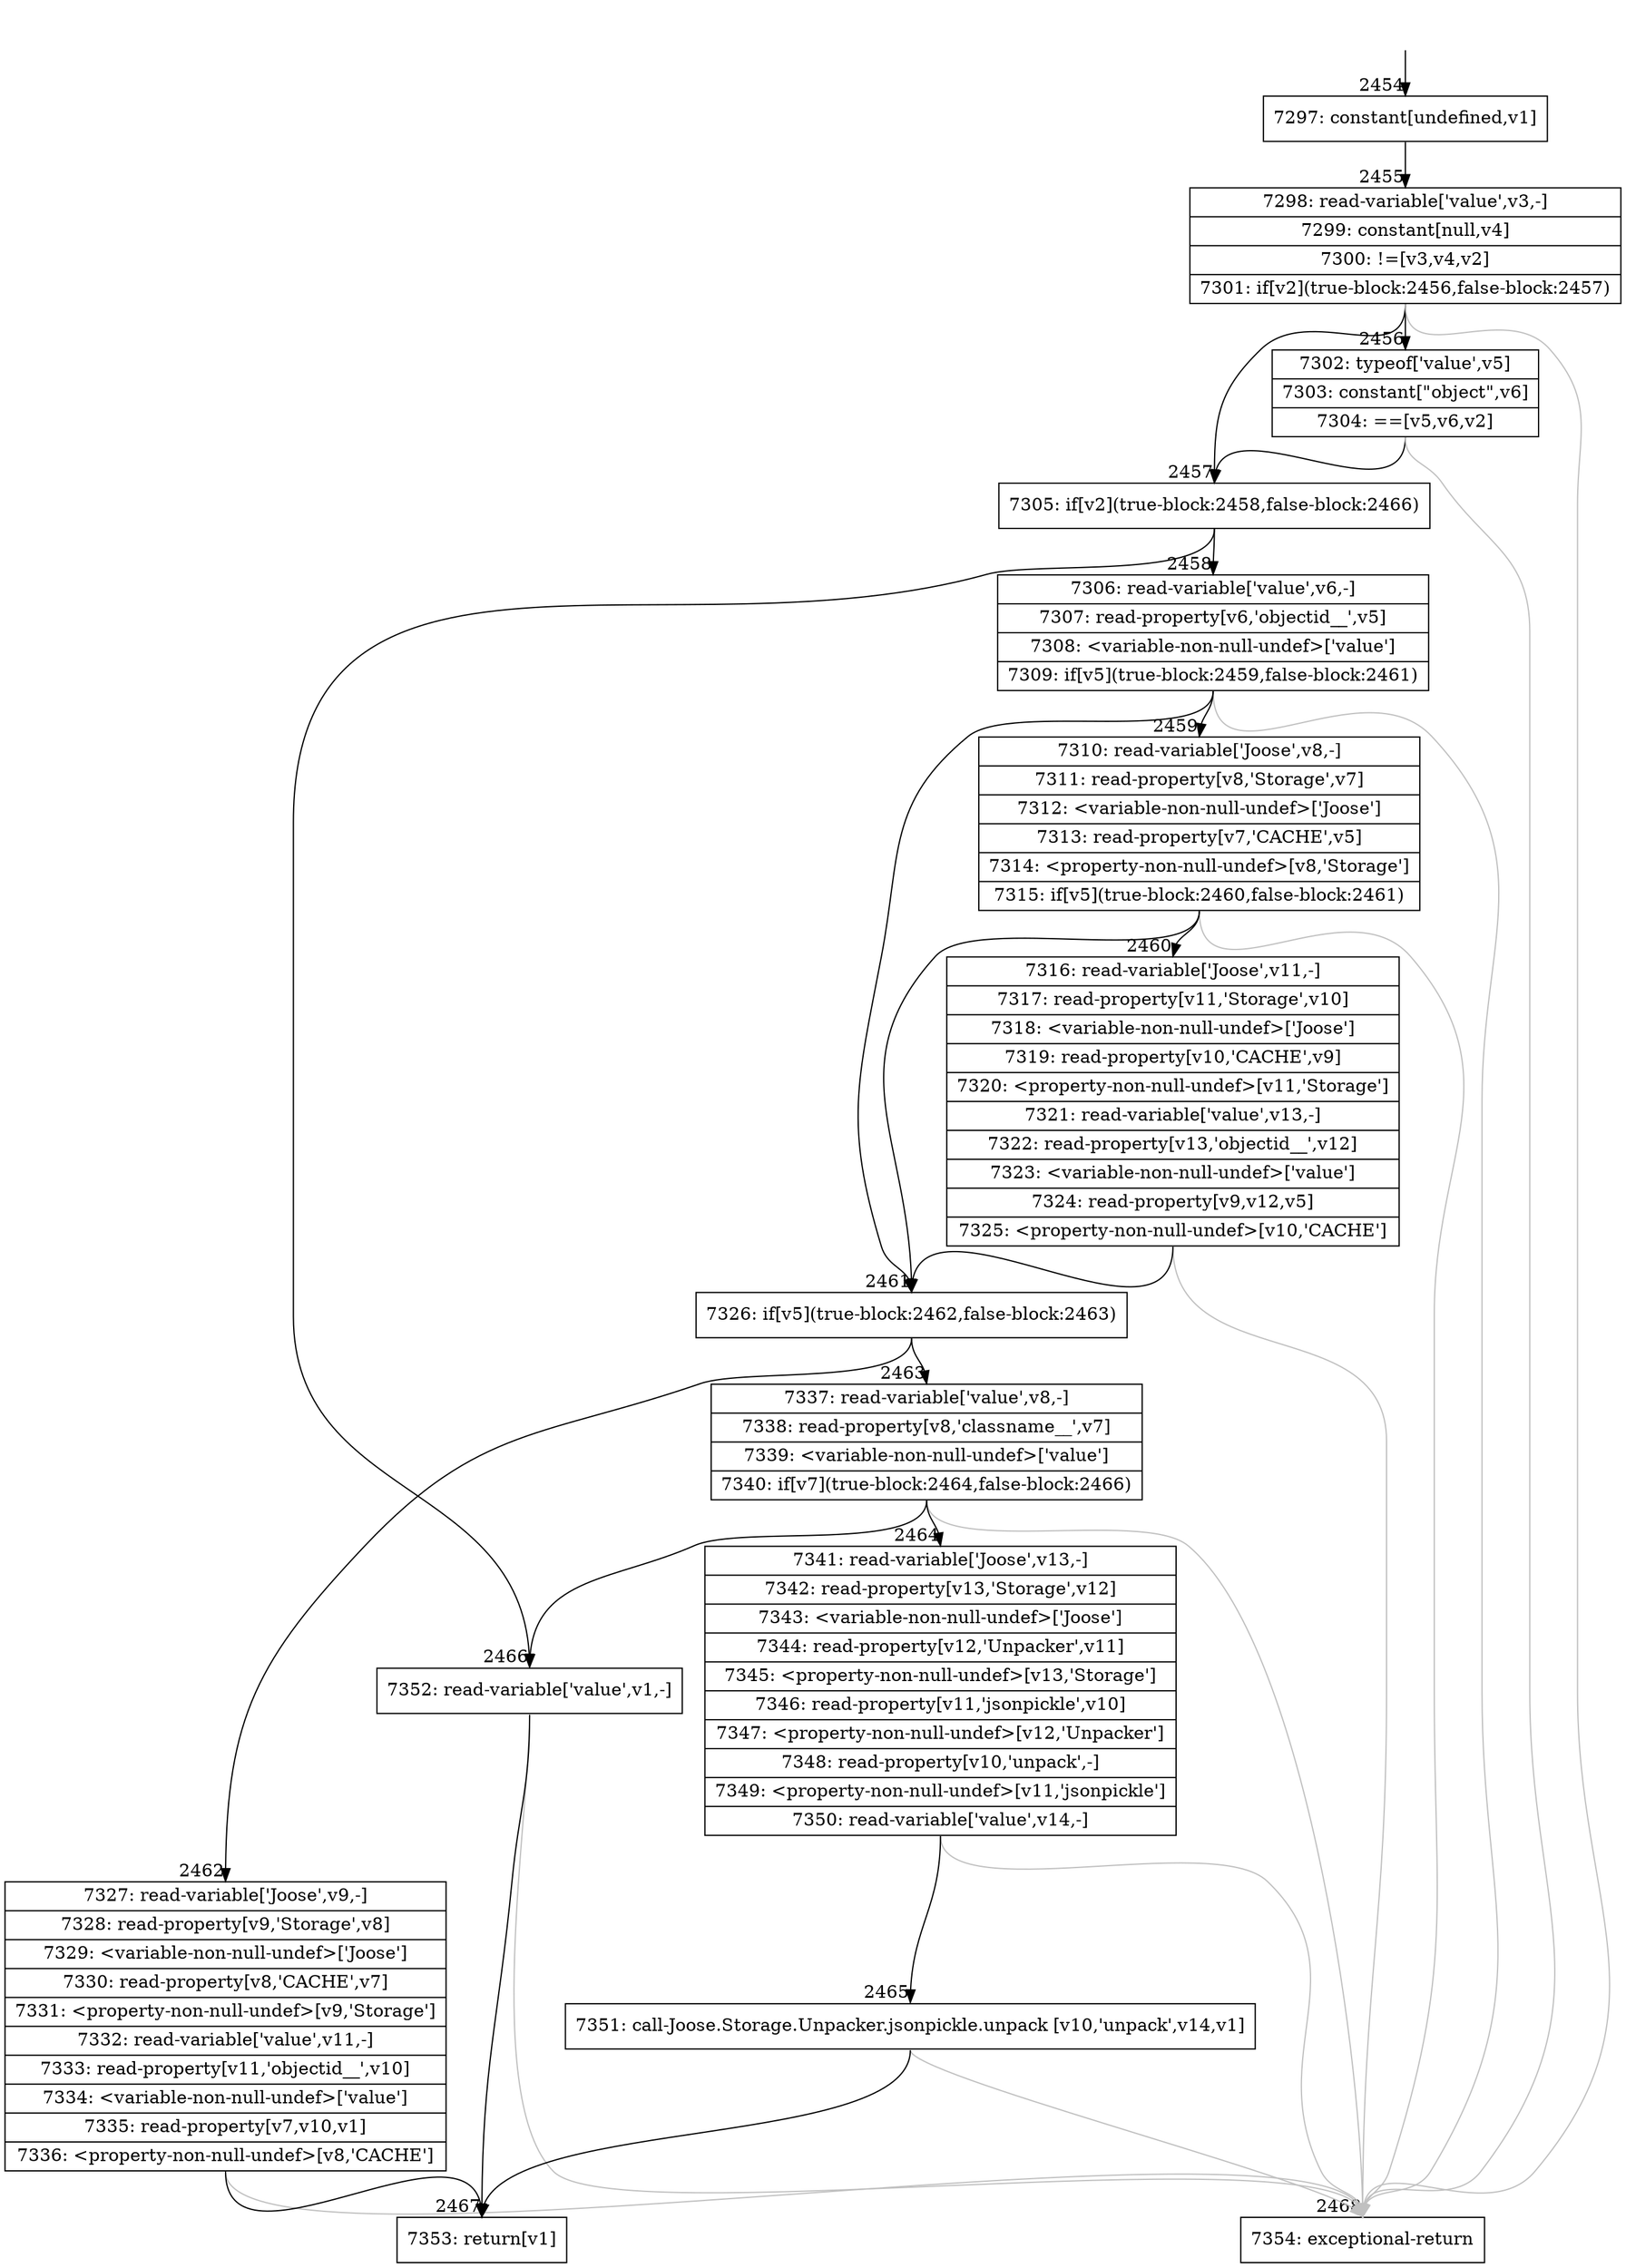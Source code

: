 digraph {
rankdir="TD"
BB_entry270[shape=none,label=""];
BB_entry270 -> BB2454 [tailport=s, headport=n, headlabel="    2454"]
BB2454 [shape=record label="{7297: constant[undefined,v1]}" ] 
BB2454 -> BB2455 [tailport=s, headport=n, headlabel="      2455"]
BB2455 [shape=record label="{7298: read-variable['value',v3,-]|7299: constant[null,v4]|7300: !=[v3,v4,v2]|7301: if[v2](true-block:2456,false-block:2457)}" ] 
BB2455 -> BB2457 [tailport=s, headport=n, headlabel="      2457"]
BB2455 -> BB2456 [tailport=s, headport=n, headlabel="      2456"]
BB2455 -> BB2468 [tailport=s, headport=n, color=gray, headlabel="      2468"]
BB2456 [shape=record label="{7302: typeof['value',v5]|7303: constant[\"object\",v6]|7304: ==[v5,v6,v2]}" ] 
BB2456 -> BB2457 [tailport=s, headport=n]
BB2456 -> BB2468 [tailport=s, headport=n, color=gray]
BB2457 [shape=record label="{7305: if[v2](true-block:2458,false-block:2466)}" ] 
BB2457 -> BB2458 [tailport=s, headport=n, headlabel="      2458"]
BB2457 -> BB2466 [tailport=s, headport=n, headlabel="      2466"]
BB2458 [shape=record label="{7306: read-variable['value',v6,-]|7307: read-property[v6,'objectid__',v5]|7308: \<variable-non-null-undef\>['value']|7309: if[v5](true-block:2459,false-block:2461)}" ] 
BB2458 -> BB2461 [tailport=s, headport=n, headlabel="      2461"]
BB2458 -> BB2459 [tailport=s, headport=n, headlabel="      2459"]
BB2458 -> BB2468 [tailport=s, headport=n, color=gray]
BB2459 [shape=record label="{7310: read-variable['Joose',v8,-]|7311: read-property[v8,'Storage',v7]|7312: \<variable-non-null-undef\>['Joose']|7313: read-property[v7,'CACHE',v5]|7314: \<property-non-null-undef\>[v8,'Storage']|7315: if[v5](true-block:2460,false-block:2461)}" ] 
BB2459 -> BB2461 [tailport=s, headport=n]
BB2459 -> BB2460 [tailport=s, headport=n, headlabel="      2460"]
BB2459 -> BB2468 [tailport=s, headport=n, color=gray]
BB2460 [shape=record label="{7316: read-variable['Joose',v11,-]|7317: read-property[v11,'Storage',v10]|7318: \<variable-non-null-undef\>['Joose']|7319: read-property[v10,'CACHE',v9]|7320: \<property-non-null-undef\>[v11,'Storage']|7321: read-variable['value',v13,-]|7322: read-property[v13,'objectid__',v12]|7323: \<variable-non-null-undef\>['value']|7324: read-property[v9,v12,v5]|7325: \<property-non-null-undef\>[v10,'CACHE']}" ] 
BB2460 -> BB2461 [tailport=s, headport=n]
BB2460 -> BB2468 [tailport=s, headport=n, color=gray]
BB2461 [shape=record label="{7326: if[v5](true-block:2462,false-block:2463)}" ] 
BB2461 -> BB2462 [tailport=s, headport=n, headlabel="      2462"]
BB2461 -> BB2463 [tailport=s, headport=n, headlabel="      2463"]
BB2462 [shape=record label="{7327: read-variable['Joose',v9,-]|7328: read-property[v9,'Storage',v8]|7329: \<variable-non-null-undef\>['Joose']|7330: read-property[v8,'CACHE',v7]|7331: \<property-non-null-undef\>[v9,'Storage']|7332: read-variable['value',v11,-]|7333: read-property[v11,'objectid__',v10]|7334: \<variable-non-null-undef\>['value']|7335: read-property[v7,v10,v1]|7336: \<property-non-null-undef\>[v8,'CACHE']}" ] 
BB2462 -> BB2467 [tailport=s, headport=n, headlabel="      2467"]
BB2462 -> BB2468 [tailport=s, headport=n, color=gray]
BB2463 [shape=record label="{7337: read-variable['value',v8,-]|7338: read-property[v8,'classname__',v7]|7339: \<variable-non-null-undef\>['value']|7340: if[v7](true-block:2464,false-block:2466)}" ] 
BB2463 -> BB2464 [tailport=s, headport=n, headlabel="      2464"]
BB2463 -> BB2466 [tailport=s, headport=n]
BB2463 -> BB2468 [tailport=s, headport=n, color=gray]
BB2464 [shape=record label="{7341: read-variable['Joose',v13,-]|7342: read-property[v13,'Storage',v12]|7343: \<variable-non-null-undef\>['Joose']|7344: read-property[v12,'Unpacker',v11]|7345: \<property-non-null-undef\>[v13,'Storage']|7346: read-property[v11,'jsonpickle',v10]|7347: \<property-non-null-undef\>[v12,'Unpacker']|7348: read-property[v10,'unpack',-]|7349: \<property-non-null-undef\>[v11,'jsonpickle']|7350: read-variable['value',v14,-]}" ] 
BB2464 -> BB2465 [tailport=s, headport=n, headlabel="      2465"]
BB2464 -> BB2468 [tailport=s, headport=n, color=gray]
BB2465 [shape=record label="{7351: call-Joose.Storage.Unpacker.jsonpickle.unpack [v10,'unpack',v14,v1]}" ] 
BB2465 -> BB2467 [tailport=s, headport=n]
BB2465 -> BB2468 [tailport=s, headport=n, color=gray]
BB2466 [shape=record label="{7352: read-variable['value',v1,-]}" ] 
BB2466 -> BB2467 [tailport=s, headport=n]
BB2466 -> BB2468 [tailport=s, headport=n, color=gray]
BB2467 [shape=record label="{7353: return[v1]}" ] 
BB2468 [shape=record label="{7354: exceptional-return}" ] 
//#$~ 2870
}

